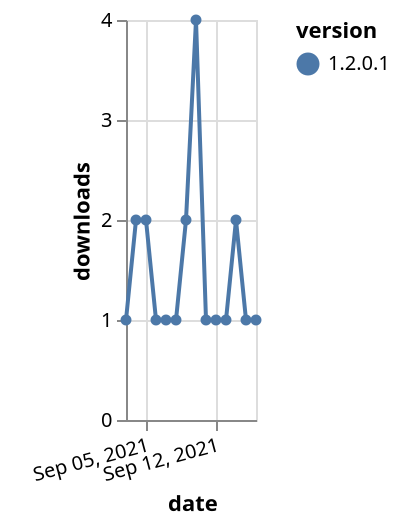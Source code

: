 {"$schema": "https://vega.github.io/schema/vega-lite/v5.json", "description": "A simple bar chart with embedded data.", "data": {"values": [{"date": "2021-09-03", "total": 314, "delta": 1, "version": "1.2.0.1"}, {"date": "2021-09-04", "total": 316, "delta": 2, "version": "1.2.0.1"}, {"date": "2021-09-05", "total": 318, "delta": 2, "version": "1.2.0.1"}, {"date": "2021-09-06", "total": 319, "delta": 1, "version": "1.2.0.1"}, {"date": "2021-09-07", "total": 320, "delta": 1, "version": "1.2.0.1"}, {"date": "2021-09-08", "total": 321, "delta": 1, "version": "1.2.0.1"}, {"date": "2021-09-09", "total": 323, "delta": 2, "version": "1.2.0.1"}, {"date": "2021-09-10", "total": 327, "delta": 4, "version": "1.2.0.1"}, {"date": "2021-09-11", "total": 328, "delta": 1, "version": "1.2.0.1"}, {"date": "2021-09-12", "total": 329, "delta": 1, "version": "1.2.0.1"}, {"date": "2021-09-13", "total": 330, "delta": 1, "version": "1.2.0.1"}, {"date": "2021-09-14", "total": 332, "delta": 2, "version": "1.2.0.1"}, {"date": "2021-09-15", "total": 333, "delta": 1, "version": "1.2.0.1"}, {"date": "2021-09-16", "total": 334, "delta": 1, "version": "1.2.0.1"}]}, "width": "container", "mark": {"type": "line", "point": {"filled": true}}, "encoding": {"x": {"field": "date", "type": "temporal", "timeUnit": "yearmonthdate", "title": "date", "axis": {"labelAngle": -15}}, "y": {"field": "delta", "type": "quantitative", "title": "downloads"}, "color": {"field": "version", "type": "nominal"}, "tooltip": {"field": "delta"}}}
